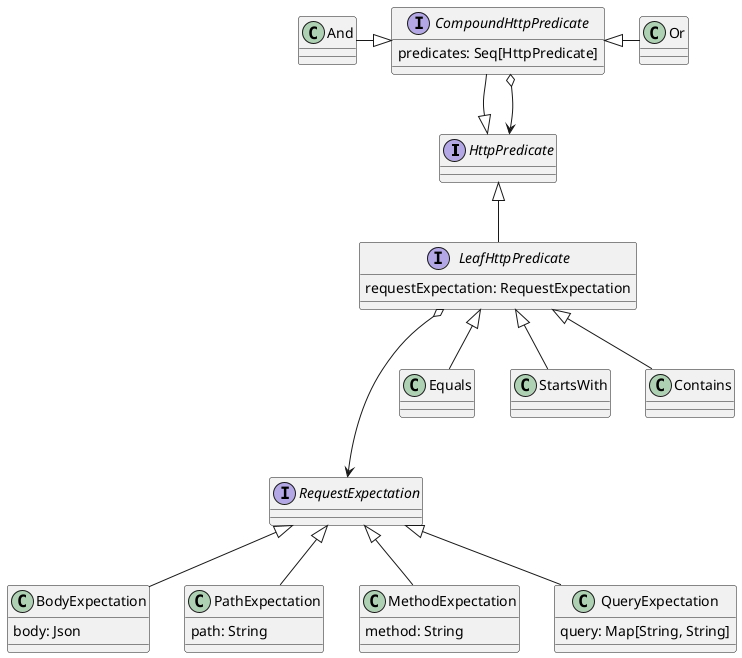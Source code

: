 @startuml

interface HttpPredicate
interface RequestExpectation

class BodyExpectation {
    body: Json
}
class PathExpectation {
    path: String
}
class MethodExpectation {
    method: String
}
class QueryExpectation{
    query: Map[String, String]
}
interface LeafHttpPredicate {
  requestExpectation: RequestExpectation
}

class Equals{
}
class StartsWith{
}
class Contains{
}
interface CompoundHttpPredicate {
  predicates: Seq[HttpPredicate]
}

class Or {
}
class And {
}

BodyExpectation -up-|> RequestExpectation
PathExpectation -up-|> RequestExpectation
MethodExpectation -up-|> RequestExpectation
QueryExpectation -up-|> RequestExpectation

LeafHttpPredicate -up-|> HttpPredicate
LeafHttpPredicate o--down-> RequestExpectation

StartsWith -up-|> LeafHttpPredicate
Contains -up-|> LeafHttpPredicate
Equals -up-|> LeafHttpPredicate

CompoundHttpPredicate --|> HttpPredicate
CompoundHttpPredicate o--> HttpPredicate

Or -up|> CompoundHttpPredicate
And -right|> CompoundHttpPredicate

@enduml